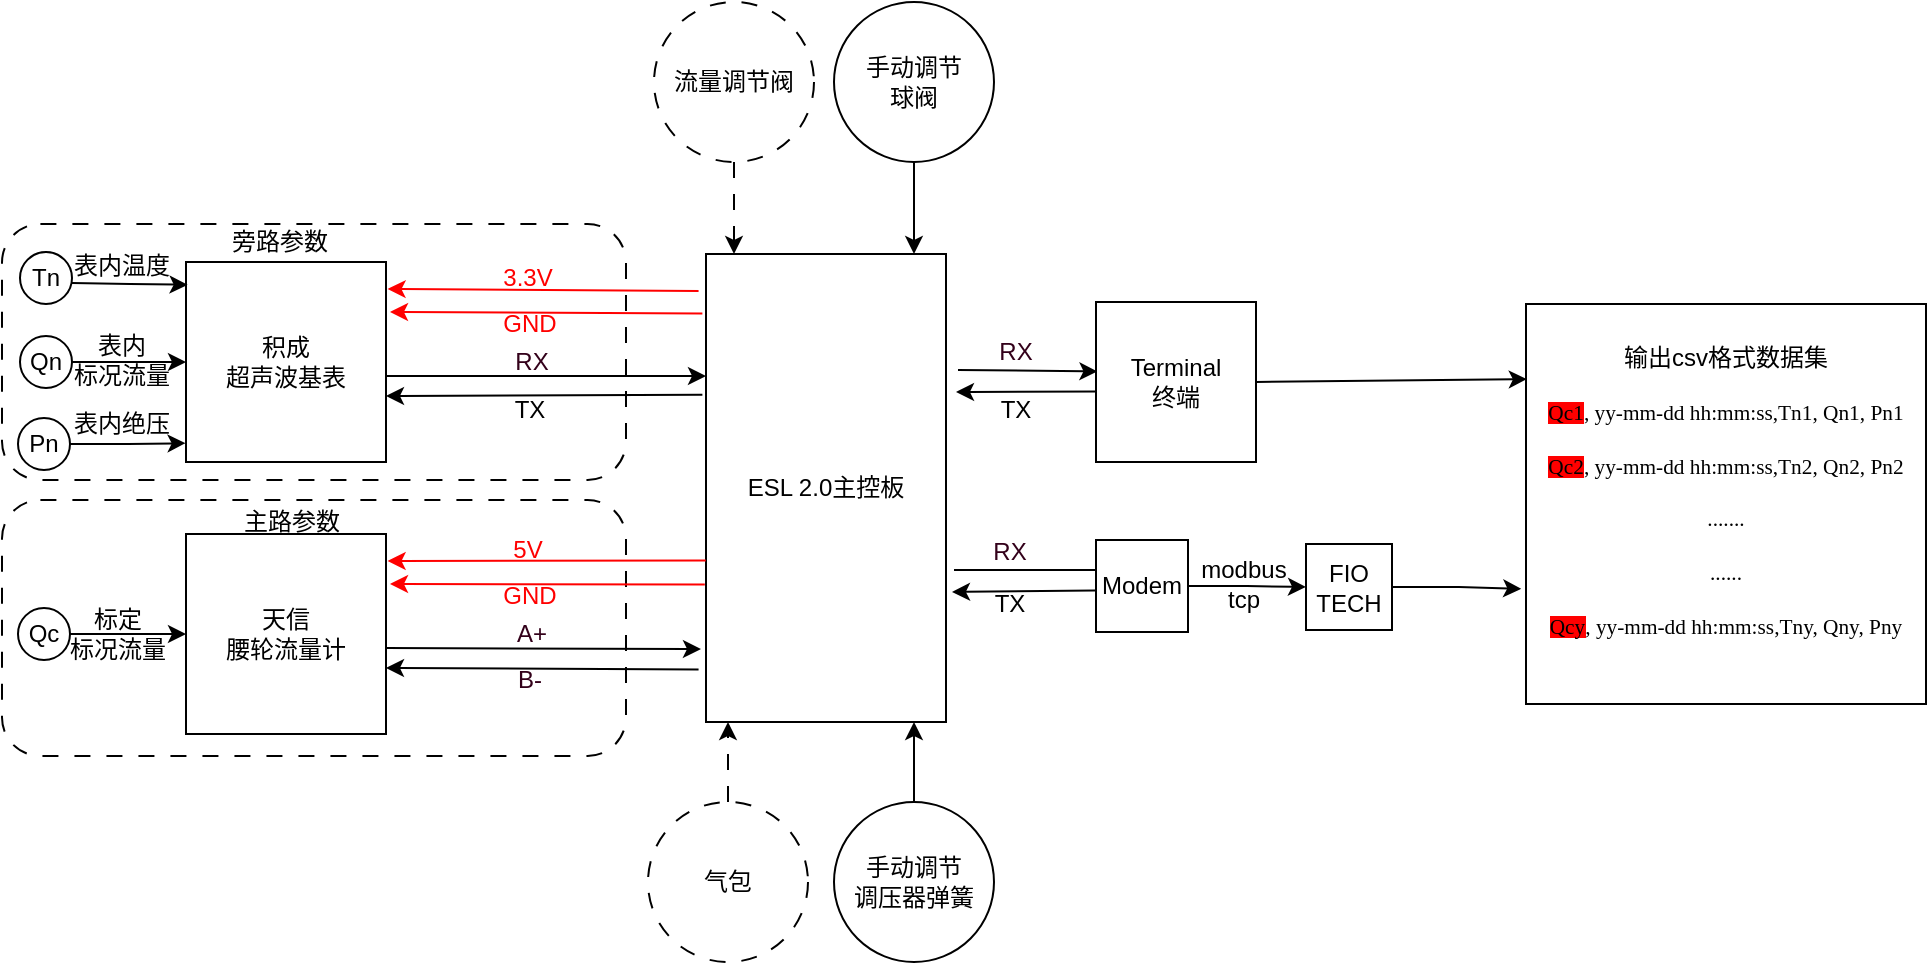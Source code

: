 <mxfile version="26.1.1">
  <diagram name="第 1 页" id="oSzv-MNwIdyoCOyah9a0">
    <mxGraphModel dx="680" dy="474" grid="1" gridSize="10" guides="1" tooltips="1" connect="1" arrows="1" fold="1" page="1" pageScale="1" pageWidth="827" pageHeight="1169" math="0" shadow="0">
      <root>
        <mxCell id="0" />
        <mxCell id="1" parent="0" />
        <mxCell id="xc5HwtYUv8VB5vv1GFga-48" value="" style="rounded=1;whiteSpace=wrap;html=1;dashed=1;dashPattern=8 8;" vertex="1" parent="1">
          <mxGeometry x="18" y="269" width="312" height="128" as="geometry" />
        </mxCell>
        <mxCell id="xc5HwtYUv8VB5vv1GFga-47" value="" style="rounded=1;whiteSpace=wrap;html=1;dashed=1;dashPattern=8 8;" vertex="1" parent="1">
          <mxGeometry x="18" y="131" width="312" height="128" as="geometry" />
        </mxCell>
        <mxCell id="xc5HwtYUv8VB5vv1GFga-1" value="ESL 2.0主控板" style="rounded=0;whiteSpace=wrap;html=1;" vertex="1" parent="1">
          <mxGeometry x="370" y="146" width="120" height="234" as="geometry" />
        </mxCell>
        <mxCell id="xc5HwtYUv8VB5vv1GFga-3" value="&lt;div&gt;积成&lt;/div&gt;超声波基表" style="whiteSpace=wrap;html=1;aspect=fixed;" vertex="1" parent="1">
          <mxGeometry x="110" y="150" width="100" height="100" as="geometry" />
        </mxCell>
        <mxCell id="xc5HwtYUv8VB5vv1GFga-4" value="" style="endArrow=classic;html=1;rounded=0;entryX=1.008;entryY=0.135;entryDx=0;entryDy=0;entryPerimeter=0;strokeColor=#FF0000;exitX=-0.031;exitY=0.079;exitDx=0;exitDy=0;exitPerimeter=0;" edge="1" parent="1" source="xc5HwtYUv8VB5vv1GFga-1" target="xc5HwtYUv8VB5vv1GFga-3">
          <mxGeometry width="50" height="50" relative="1" as="geometry">
            <mxPoint x="320" y="164" as="sourcePoint" />
            <mxPoint x="211" y="156.767" as="targetPoint" />
          </mxGeometry>
        </mxCell>
        <mxCell id="xc5HwtYUv8VB5vv1GFga-5" value="" style="endArrow=classic;html=1;rounded=0;exitX=0.993;exitY=0.455;exitDx=0;exitDy=0;exitPerimeter=0;" edge="1" parent="1">
          <mxGeometry width="50" height="50" relative="1" as="geometry">
            <mxPoint x="210.003" y="206.995" as="sourcePoint" />
            <mxPoint x="370" y="207" as="targetPoint" />
          </mxGeometry>
        </mxCell>
        <mxCell id="xc5HwtYUv8VB5vv1GFga-6" value="" style="endArrow=classic;html=1;rounded=0;entryX=1.012;entryY=0.579;entryDx=0;entryDy=0;entryPerimeter=0;exitX=-0.015;exitY=0.301;exitDx=0;exitDy=0;exitPerimeter=0;" edge="1" parent="1" source="xc5HwtYUv8VB5vv1GFga-1">
          <mxGeometry width="50" height="50" relative="1" as="geometry">
            <mxPoint x="320" y="217" as="sourcePoint" />
            <mxPoint x="210.002" y="216.999" as="targetPoint" />
          </mxGeometry>
        </mxCell>
        <mxCell id="xc5HwtYUv8VB5vv1GFga-8" value="" style="endArrow=classic;html=1;rounded=0;entryX=1.008;entryY=0.135;entryDx=0;entryDy=0;entryPerimeter=0;strokeColor=#FF0000;exitX=-0.015;exitY=0.127;exitDx=0;exitDy=0;exitPerimeter=0;" edge="1" parent="1" source="xc5HwtYUv8VB5vv1GFga-1">
          <mxGeometry width="50" height="50" relative="1" as="geometry">
            <mxPoint x="320" y="175" as="sourcePoint" />
            <mxPoint x="212" y="175" as="targetPoint" />
          </mxGeometry>
        </mxCell>
        <mxCell id="xc5HwtYUv8VB5vv1GFga-9" value="3.3V" style="text;strokeColor=none;align=center;fillColor=none;html=1;verticalAlign=middle;whiteSpace=wrap;rounded=0;fontColor=#FF0000;" vertex="1" parent="1">
          <mxGeometry x="266" y="153" width="30" height="10" as="geometry" />
        </mxCell>
        <mxCell id="xc5HwtYUv8VB5vv1GFga-10" value="GND" style="text;strokeColor=none;align=center;fillColor=none;html=1;verticalAlign=middle;whiteSpace=wrap;rounded=0;fontColor=#FF0000;" vertex="1" parent="1">
          <mxGeometry x="267" y="176" width="30" height="10" as="geometry" />
        </mxCell>
        <mxCell id="xc5HwtYUv8VB5vv1GFga-15" value="RX" style="text;strokeColor=none;align=center;fillColor=none;html=1;verticalAlign=middle;whiteSpace=wrap;rounded=0;fontColor=#33001A;" vertex="1" parent="1">
          <mxGeometry x="268" y="195" width="30" height="10" as="geometry" />
        </mxCell>
        <mxCell id="xc5HwtYUv8VB5vv1GFga-16" value="TX" style="text;strokeColor=none;align=center;fillColor=none;html=1;verticalAlign=middle;whiteSpace=wrap;rounded=0;fontColor=#000000;" vertex="1" parent="1">
          <mxGeometry x="267" y="220" width="30" height="8" as="geometry" />
        </mxCell>
        <mxCell id="xc5HwtYUv8VB5vv1GFga-17" value="&lt;div&gt;天信&lt;/div&gt;&lt;div&gt;腰轮流量计&lt;/div&gt;" style="whiteSpace=wrap;html=1;aspect=fixed;" vertex="1" parent="1">
          <mxGeometry x="110" y="286" width="100" height="100" as="geometry" />
        </mxCell>
        <mxCell id="xc5HwtYUv8VB5vv1GFga-18" value="" style="endArrow=classic;html=1;rounded=0;entryX=1.008;entryY=0.135;entryDx=0;entryDy=0;entryPerimeter=0;strokeColor=#FF0000;exitX=-0.001;exitY=0.655;exitDx=0;exitDy=0;exitPerimeter=0;" edge="1" parent="1" target="xc5HwtYUv8VB5vv1GFga-17" source="xc5HwtYUv8VB5vv1GFga-1">
          <mxGeometry width="50" height="50" relative="1" as="geometry">
            <mxPoint x="320" y="300" as="sourcePoint" />
            <mxPoint x="211" y="292.767" as="targetPoint" />
          </mxGeometry>
        </mxCell>
        <mxCell id="xc5HwtYUv8VB5vv1GFga-19" value="" style="endArrow=classic;html=1;rounded=0;exitX=0.993;exitY=0.455;exitDx=0;exitDy=0;exitPerimeter=0;entryX=-0.021;entryY=0.844;entryDx=0;entryDy=0;entryPerimeter=0;" edge="1" parent="1" target="xc5HwtYUv8VB5vv1GFga-1">
          <mxGeometry width="50" height="50" relative="1" as="geometry">
            <mxPoint x="210.003" y="342.995" as="sourcePoint" />
            <mxPoint x="320" y="343" as="targetPoint" />
          </mxGeometry>
        </mxCell>
        <mxCell id="xc5HwtYUv8VB5vv1GFga-20" value="" style="endArrow=classic;html=1;rounded=0;entryX=1.012;entryY=0.579;entryDx=0;entryDy=0;entryPerimeter=0;exitX=-0.031;exitY=0.888;exitDx=0;exitDy=0;exitPerimeter=0;" edge="1" parent="1" source="xc5HwtYUv8VB5vv1GFga-1">
          <mxGeometry width="50" height="50" relative="1" as="geometry">
            <mxPoint x="320" y="350" as="sourcePoint" />
            <mxPoint x="210.002" y="352.999" as="targetPoint" />
          </mxGeometry>
        </mxCell>
        <mxCell id="xc5HwtYUv8VB5vv1GFga-21" value="" style="endArrow=classic;html=1;rounded=0;entryX=1.008;entryY=0.135;entryDx=0;entryDy=0;entryPerimeter=0;strokeColor=#FF0000;exitX=-0.005;exitY=0.706;exitDx=0;exitDy=0;exitPerimeter=0;" edge="1" parent="1" source="xc5HwtYUv8VB5vv1GFga-1">
          <mxGeometry width="50" height="50" relative="1" as="geometry">
            <mxPoint x="320" y="311" as="sourcePoint" />
            <mxPoint x="212" y="311" as="targetPoint" />
          </mxGeometry>
        </mxCell>
        <mxCell id="xc5HwtYUv8VB5vv1GFga-22" value="5V" style="text;strokeColor=none;align=center;fillColor=none;html=1;verticalAlign=middle;whiteSpace=wrap;rounded=0;fontColor=#FF0000;" vertex="1" parent="1">
          <mxGeometry x="266" y="289" width="30" height="10" as="geometry" />
        </mxCell>
        <mxCell id="xc5HwtYUv8VB5vv1GFga-23" value="GND" style="text;strokeColor=none;align=center;fillColor=none;html=1;verticalAlign=middle;whiteSpace=wrap;rounded=0;fontColor=#FF0000;" vertex="1" parent="1">
          <mxGeometry x="267" y="312" width="30" height="10" as="geometry" />
        </mxCell>
        <mxCell id="xc5HwtYUv8VB5vv1GFga-24" value="A+" style="text;strokeColor=none;align=center;fillColor=none;html=1;verticalAlign=middle;whiteSpace=wrap;rounded=0;fontColor=#33001A;" vertex="1" parent="1">
          <mxGeometry x="268" y="331" width="30" height="10" as="geometry" />
        </mxCell>
        <mxCell id="xc5HwtYUv8VB5vv1GFga-25" value="B-" style="text;strokeColor=none;align=center;fillColor=none;html=1;verticalAlign=middle;whiteSpace=wrap;rounded=0;fontColor=#33001A;" vertex="1" parent="1">
          <mxGeometry x="267" y="354" width="30" height="10" as="geometry" />
        </mxCell>
        <mxCell id="xc5HwtYUv8VB5vv1GFga-29" value="Pn" style="ellipse;whiteSpace=wrap;html=1;aspect=fixed;" vertex="1" parent="1">
          <mxGeometry x="26" y="228" width="26" height="26" as="geometry" />
        </mxCell>
        <mxCell id="xc5HwtYUv8VB5vv1GFga-30" value="" style="endArrow=classic;html=1;rounded=0;entryX=0;entryY=0.5;entryDx=0;entryDy=0;exitX=1;exitY=0.5;exitDx=0;exitDy=0;" edge="1" parent="1" source="xc5HwtYUv8VB5vv1GFga-32" target="xc5HwtYUv8VB5vv1GFga-3">
          <mxGeometry width="50" height="50" relative="1" as="geometry">
            <mxPoint x="60" y="200" as="sourcePoint" />
            <mxPoint x="110" y="153" as="targetPoint" />
          </mxGeometry>
        </mxCell>
        <mxCell id="xc5HwtYUv8VB5vv1GFga-31" style="edgeStyle=orthogonalEdgeStyle;rounded=0;orthogonalLoop=1;jettySize=auto;html=1;entryX=0.008;entryY=0.114;entryDx=0;entryDy=0;entryPerimeter=0;" edge="1" parent="1" target="xc5HwtYUv8VB5vv1GFga-3">
          <mxGeometry relative="1" as="geometry">
            <mxPoint x="53.0" y="160.5" as="sourcePoint" />
          </mxGeometry>
        </mxCell>
        <mxCell id="xc5HwtYUv8VB5vv1GFga-32" value="Qn" style="ellipse;whiteSpace=wrap;html=1;aspect=fixed;" vertex="1" parent="1">
          <mxGeometry x="27" y="187" width="26" height="26" as="geometry" />
        </mxCell>
        <mxCell id="xc5HwtYUv8VB5vv1GFga-33" value="Tn" style="ellipse;whiteSpace=wrap;html=1;aspect=fixed;" vertex="1" parent="1">
          <mxGeometry x="27" y="145" width="26" height="26" as="geometry" />
        </mxCell>
        <mxCell id="xc5HwtYUv8VB5vv1GFga-34" style="edgeStyle=orthogonalEdgeStyle;rounded=0;orthogonalLoop=1;jettySize=auto;html=1;entryX=-0.002;entryY=0.906;entryDx=0;entryDy=0;entryPerimeter=0;" edge="1" parent="1" source="xc5HwtYUv8VB5vv1GFga-29" target="xc5HwtYUv8VB5vv1GFga-3">
          <mxGeometry relative="1" as="geometry" />
        </mxCell>
        <mxCell id="xc5HwtYUv8VB5vv1GFga-37" style="edgeStyle=orthogonalEdgeStyle;rounded=0;orthogonalLoop=1;jettySize=auto;html=1;entryX=0;entryY=0.5;entryDx=0;entryDy=0;" edge="1" parent="1" source="xc5HwtYUv8VB5vv1GFga-35" target="xc5HwtYUv8VB5vv1GFga-17">
          <mxGeometry relative="1" as="geometry" />
        </mxCell>
        <mxCell id="xc5HwtYUv8VB5vv1GFga-35" value="Qc" style="ellipse;whiteSpace=wrap;html=1;aspect=fixed;" vertex="1" parent="1">
          <mxGeometry x="26" y="323" width="26" height="26" as="geometry" />
        </mxCell>
        <mxCell id="xc5HwtYUv8VB5vv1GFga-39" value="表内绝压" style="text;strokeColor=none;align=center;fillColor=none;html=1;verticalAlign=middle;whiteSpace=wrap;rounded=0;" vertex="1" parent="1">
          <mxGeometry x="53" y="221" width="50" height="20" as="geometry" />
        </mxCell>
        <mxCell id="xc5HwtYUv8VB5vv1GFga-40" value="表内&lt;div&gt;标况流量&lt;/div&gt;" style="text;strokeColor=none;align=center;fillColor=none;html=1;verticalAlign=middle;whiteSpace=wrap;rounded=0;" vertex="1" parent="1">
          <mxGeometry x="53" y="189" width="50" height="20" as="geometry" />
        </mxCell>
        <mxCell id="xc5HwtYUv8VB5vv1GFga-42" value="表内温度" style="text;strokeColor=none;align=center;fillColor=none;html=1;verticalAlign=middle;whiteSpace=wrap;rounded=0;" vertex="1" parent="1">
          <mxGeometry x="53" y="142" width="50" height="20" as="geometry" />
        </mxCell>
        <mxCell id="xc5HwtYUv8VB5vv1GFga-46" value="标定&lt;br&gt;&lt;div&gt;标况流量&lt;/div&gt;" style="text;strokeColor=none;align=center;fillColor=none;html=1;verticalAlign=middle;whiteSpace=wrap;rounded=0;" vertex="1" parent="1">
          <mxGeometry x="51" y="326" width="50" height="20" as="geometry" />
        </mxCell>
        <mxCell id="xc5HwtYUv8VB5vv1GFga-49" value="旁路参数" style="text;strokeColor=none;align=center;fillColor=none;html=1;verticalAlign=middle;whiteSpace=wrap;rounded=0;" vertex="1" parent="1">
          <mxGeometry x="132" y="130" width="50" height="20" as="geometry" />
        </mxCell>
        <mxCell id="xc5HwtYUv8VB5vv1GFga-51" value="主路参数" style="text;strokeColor=none;align=center;fillColor=none;html=1;verticalAlign=middle;whiteSpace=wrap;rounded=0;" vertex="1" parent="1">
          <mxGeometry x="138" y="270" width="50" height="20" as="geometry" />
        </mxCell>
        <mxCell id="xc5HwtYUv8VB5vv1GFga-52" value="" style="endArrow=classic;html=1;rounded=0;entryX=1.012;entryY=0.579;entryDx=0;entryDy=0;entryPerimeter=0;exitX=0.015;exitY=0.559;exitDx=0;exitDy=0;exitPerimeter=0;" edge="1" parent="1" source="xc5HwtYUv8VB5vv1GFga-63">
          <mxGeometry width="50" height="50" relative="1" as="geometry">
            <mxPoint x="570" y="215" as="sourcePoint" />
            <mxPoint x="495.002" y="214.999" as="targetPoint" />
          </mxGeometry>
        </mxCell>
        <mxCell id="xc5HwtYUv8VB5vv1GFga-53" value="RX" style="text;strokeColor=none;align=center;fillColor=none;html=1;verticalAlign=middle;whiteSpace=wrap;rounded=0;fontColor=#33001A;" vertex="1" parent="1">
          <mxGeometry x="510" y="190" width="30" height="10" as="geometry" />
        </mxCell>
        <mxCell id="xc5HwtYUv8VB5vv1GFga-54" value="TX" style="text;strokeColor=none;align=center;fillColor=none;html=1;verticalAlign=middle;whiteSpace=wrap;rounded=0;fontColor=#000000;" vertex="1" parent="1">
          <mxGeometry x="510" y="220" width="30" height="8" as="geometry" />
        </mxCell>
        <mxCell id="xc5HwtYUv8VB5vv1GFga-57" value="" style="endArrow=classic;html=1;rounded=0;exitX=0.993;exitY=0.455;exitDx=0;exitDy=0;exitPerimeter=0;" edge="1" parent="1" source="xc5HwtYUv8VB5vv1GFga-63">
          <mxGeometry width="50" height="50" relative="1" as="geometry">
            <mxPoint x="496.003" y="203.995" as="sourcePoint" />
            <mxPoint x="570" y="204" as="targetPoint" />
          </mxGeometry>
        </mxCell>
        <mxCell id="xc5HwtYUv8VB5vv1GFga-58" value="" style="endArrow=classic;html=1;rounded=0;entryX=1.012;entryY=0.579;entryDx=0;entryDy=0;entryPerimeter=0;" edge="1" parent="1">
          <mxGeometry width="50" height="50" relative="1" as="geometry">
            <mxPoint x="590" y="314" as="sourcePoint" />
            <mxPoint x="493.002" y="314.999" as="targetPoint" />
          </mxGeometry>
        </mxCell>
        <mxCell id="xc5HwtYUv8VB5vv1GFga-59" value="RX" style="text;strokeColor=none;align=center;fillColor=none;html=1;verticalAlign=middle;whiteSpace=wrap;rounded=0;fontColor=#33001A;" vertex="1" parent="1">
          <mxGeometry x="507" y="290" width="30" height="10" as="geometry" />
        </mxCell>
        <mxCell id="xc5HwtYUv8VB5vv1GFga-60" value="TX" style="text;strokeColor=none;align=center;fillColor=none;html=1;verticalAlign=middle;whiteSpace=wrap;rounded=0;fontColor=#000000;" vertex="1" parent="1">
          <mxGeometry x="507" y="317" width="30" height="8" as="geometry" />
        </mxCell>
        <mxCell id="xc5HwtYUv8VB5vv1GFga-61" value="" style="endArrow=classic;html=1;rounded=0;exitX=0.993;exitY=0.455;exitDx=0;exitDy=0;exitPerimeter=0;" edge="1" parent="1">
          <mxGeometry width="50" height="50" relative="1" as="geometry">
            <mxPoint x="494.003" y="303.995" as="sourcePoint" />
            <mxPoint x="590" y="304" as="targetPoint" />
          </mxGeometry>
        </mxCell>
        <mxCell id="xc5HwtYUv8VB5vv1GFga-79" style="edgeStyle=orthogonalEdgeStyle;rounded=0;orthogonalLoop=1;jettySize=auto;html=1;entryX=0;entryY=0.5;entryDx=0;entryDy=0;" edge="1" parent="1" source="xc5HwtYUv8VB5vv1GFga-62" target="xc5HwtYUv8VB5vv1GFga-64">
          <mxGeometry relative="1" as="geometry" />
        </mxCell>
        <mxCell id="xc5HwtYUv8VB5vv1GFga-62" value="Modem" style="whiteSpace=wrap;html=1;aspect=fixed;" vertex="1" parent="1">
          <mxGeometry x="565" y="289" width="46" height="46" as="geometry" />
        </mxCell>
        <mxCell id="xc5HwtYUv8VB5vv1GFga-64" value="FIO TECH" style="whiteSpace=wrap;html=1;aspect=fixed;" vertex="1" parent="1">
          <mxGeometry x="670" y="291" width="43" height="43" as="geometry" />
        </mxCell>
        <mxCell id="xc5HwtYUv8VB5vv1GFga-73" value="" style="endArrow=classic;html=1;rounded=0;exitX=0.993;exitY=0.455;exitDx=0;exitDy=0;exitPerimeter=0;entryX=0.009;entryY=0.434;entryDx=0;entryDy=0;entryPerimeter=0;" edge="1" parent="1" target="xc5HwtYUv8VB5vv1GFga-63">
          <mxGeometry width="50" height="50" relative="1" as="geometry">
            <mxPoint x="496.003" y="203.995" as="sourcePoint" />
            <mxPoint x="570" y="204" as="targetPoint" />
          </mxGeometry>
        </mxCell>
        <mxCell id="xc5HwtYUv8VB5vv1GFga-63" value="Terminal&lt;div&gt;终端&lt;/div&gt;" style="whiteSpace=wrap;html=1;aspect=fixed;" vertex="1" parent="1">
          <mxGeometry x="565" y="170" width="80" height="80" as="geometry" />
        </mxCell>
        <mxCell id="xc5HwtYUv8VB5vv1GFga-74" value="输出csv格式数据集&lt;div&gt;&lt;p class=&quot;MsoNormal&quot;&gt;&lt;span style=&quot;font-family: 宋体; font-size: 8pt; background: rgb(255, 0, 0);&quot;&gt;&lt;font face=&quot;Times New Roman&quot;&gt;Qc1&lt;/font&gt;&lt;/span&gt;&lt;span style=&quot;font-size: 8pt;&quot;&gt;&lt;font style=&quot;font-family: 宋体;&quot; face=&quot;Times New Roman&quot;&gt;, yy-mm-dd hh:mm:ss,&lt;/font&gt;&lt;font style=&quot;font-family: 宋体;&quot; face=&quot;Times New Roman&quot;&gt;Tn1, Qn1, Pn1&lt;/font&gt;&lt;/span&gt;&lt;/p&gt;&lt;p class=&quot;MsoNormal&quot;&gt;&lt;span style=&quot;font-family: 宋体; font-size: 8pt; background: rgb(255, 0, 0);&quot;&gt;&lt;font face=&quot;Times New Roman&quot;&gt;Qc2&lt;/font&gt;&lt;/span&gt;&lt;span style=&quot;font-size: 8pt;&quot;&gt;&lt;font style=&quot;font-family: 宋体;&quot; face=&quot;Times New Roman&quot;&gt;, yy-mm-dd hh:mm:ss&lt;/font&gt;&lt;font face=&quot;宋体&quot; style=&quot;&quot;&gt;,&lt;/font&gt;&lt;font style=&quot;font-family: 宋体;&quot; face=&quot;Times New Roman&quot;&gt;Tn2, Qn2, Pn2&lt;/font&gt;&lt;/span&gt;&lt;/p&gt;&lt;p class=&quot;MsoNormal&quot;&gt;&lt;span style=&quot;mso-spacerun:&#39;yes&#39;;font-family:宋体;mso-ascii-font-family:&#39;Times New Roman&#39;;&lt;br/&gt;mso-hansi-font-family:&#39;Times New Roman&#39;;mso-bidi-font-family:&#39;Times New Roman&#39;;font-size:8.0pt;&lt;br/&gt;mso-font-kerning:1.0pt;&quot;&gt;&lt;font face=&quot;Times New Roman&quot;&gt;.......&lt;/font&gt;&lt;/span&gt;&lt;span style=&quot;mso-spacerun:&#39;yes&#39;;font-family:宋体;mso-ascii-font-family:&#39;Times New Roman&#39;;&lt;br/&gt;mso-hansi-font-family:&#39;Times New Roman&#39;;mso-bidi-font-family:&#39;Times New Roman&#39;;font-size:8.0pt;&lt;br/&gt;mso-font-kerning:1.0pt;&quot;&gt;&lt;/span&gt;&lt;/p&gt;&lt;p class=&quot;MsoNormal&quot;&gt;&lt;span style=&quot;mso-spacerun:&#39;yes&#39;;font-family:宋体;mso-ascii-font-family:&#39;Times New Roman&#39;;&lt;br/&gt;mso-hansi-font-family:&#39;Times New Roman&#39;;mso-bidi-font-family:&#39;Times New Roman&#39;;font-size:8.0pt;&lt;br/&gt;mso-font-kerning:1.0pt;&quot;&gt;&lt;font face=&quot;Times New Roman&quot;&gt;......&lt;/font&gt;&lt;/span&gt;&lt;span style=&quot;mso-spacerun:&#39;yes&#39;;font-family:宋体;mso-ascii-font-family:&#39;Times New Roman&#39;;&lt;br/&gt;mso-hansi-font-family:&#39;Times New Roman&#39;;mso-bidi-font-family:&#39;Times New Roman&#39;;font-size:8.0pt;&lt;br/&gt;mso-font-kerning:1.0pt;&quot;&gt;&lt;/span&gt;&lt;/p&gt;&lt;p class=&quot;MsoNormal&quot;&gt;&lt;span style=&quot;font-family: 宋体; font-size: 8pt; background: rgb(255, 0, 0);&quot;&gt;&lt;font face=&quot;Times New Roman&quot;&gt;Qcy&lt;/font&gt;&lt;/span&gt;&lt;span style=&quot;font-size: 8pt;&quot;&gt;&lt;font style=&quot;font-family: 宋体;&quot; face=&quot;Times New Roman&quot;&gt;, yy-mm-dd hh:mm:ss&lt;/font&gt;&lt;font face=&quot;宋体&quot; style=&quot;&quot;&gt;,&lt;/font&gt;&lt;font style=&quot;font-family: 宋体;&quot; face=&quot;Times New Roman&quot;&gt;Tny, Qny, Pny&lt;/font&gt;&lt;/span&gt;&lt;/p&gt;&lt;/div&gt;" style="whiteSpace=wrap;html=1;aspect=fixed;" vertex="1" parent="1">
          <mxGeometry x="780" y="171" width="200" height="200" as="geometry" />
        </mxCell>
        <mxCell id="xc5HwtYUv8VB5vv1GFga-77" value="" style="endArrow=classic;html=1;rounded=0;entryX=0.002;entryY=0.188;entryDx=0;entryDy=0;entryPerimeter=0;exitX=1;exitY=0.5;exitDx=0;exitDy=0;" edge="1" parent="1" source="xc5HwtYUv8VB5vv1GFga-63" target="xc5HwtYUv8VB5vv1GFga-74">
          <mxGeometry width="50" height="50" relative="1" as="geometry">
            <mxPoint x="570" y="320" as="sourcePoint" />
            <mxPoint x="620" y="270" as="targetPoint" />
          </mxGeometry>
        </mxCell>
        <mxCell id="xc5HwtYUv8VB5vv1GFga-80" style="edgeStyle=orthogonalEdgeStyle;rounded=0;orthogonalLoop=1;jettySize=auto;html=1;entryX=-0.012;entryY=0.712;entryDx=0;entryDy=0;entryPerimeter=0;" edge="1" parent="1" source="xc5HwtYUv8VB5vv1GFga-64" target="xc5HwtYUv8VB5vv1GFga-74">
          <mxGeometry relative="1" as="geometry" />
        </mxCell>
        <mxCell id="xc5HwtYUv8VB5vv1GFga-81" value="modbus&lt;div&gt;tcp&lt;/div&gt;" style="text;strokeColor=none;align=center;fillColor=none;html=1;verticalAlign=middle;whiteSpace=wrap;rounded=0;" vertex="1" parent="1">
          <mxGeometry x="609" y="296" width="60" height="30" as="geometry" />
        </mxCell>
        <mxCell id="xc5HwtYUv8VB5vv1GFga-85" style="edgeStyle=orthogonalEdgeStyle;rounded=0;orthogonalLoop=1;jettySize=auto;html=1;entryX=0.5;entryY=1;entryDx=0;entryDy=0;dashed=1;dashPattern=8 8;" edge="1" parent="1" source="xc5HwtYUv8VB5vv1GFga-82">
          <mxGeometry relative="1" as="geometry">
            <mxPoint x="381" y="380" as="targetPoint" />
          </mxGeometry>
        </mxCell>
        <mxCell id="xc5HwtYUv8VB5vv1GFga-82" value="气包" style="ellipse;whiteSpace=wrap;html=1;aspect=fixed;dashed=1;dashPattern=8 8;" vertex="1" parent="1">
          <mxGeometry x="341" y="420" width="80" height="80" as="geometry" />
        </mxCell>
        <mxCell id="xc5HwtYUv8VB5vv1GFga-84" style="edgeStyle=orthogonalEdgeStyle;rounded=0;orthogonalLoop=1;jettySize=auto;html=1;entryX=0.5;entryY=0;entryDx=0;entryDy=0;dashed=1;dashPattern=8 8;" edge="1" parent="1" source="xc5HwtYUv8VB5vv1GFga-83">
          <mxGeometry relative="1" as="geometry">
            <mxPoint x="384" y="146" as="targetPoint" />
          </mxGeometry>
        </mxCell>
        <mxCell id="xc5HwtYUv8VB5vv1GFga-83" value="流量调节阀" style="ellipse;whiteSpace=wrap;html=1;aspect=fixed;dashed=1;dashPattern=8 8;" vertex="1" parent="1">
          <mxGeometry x="344" y="20" width="80" height="80" as="geometry" />
        </mxCell>
        <mxCell id="xc5HwtYUv8VB5vv1GFga-88" style="edgeStyle=orthogonalEdgeStyle;rounded=0;orthogonalLoop=1;jettySize=auto;html=1;entryX=0.5;entryY=0;entryDx=0;entryDy=0;" edge="1" parent="1" source="xc5HwtYUv8VB5vv1GFga-89">
          <mxGeometry relative="1" as="geometry">
            <mxPoint x="474" y="146" as="targetPoint" />
          </mxGeometry>
        </mxCell>
        <mxCell id="xc5HwtYUv8VB5vv1GFga-89" value="手动调节&lt;div&gt;球阀&lt;/div&gt;" style="ellipse;whiteSpace=wrap;html=1;aspect=fixed;" vertex="1" parent="1">
          <mxGeometry x="434" y="20" width="80" height="80" as="geometry" />
        </mxCell>
        <mxCell id="xc5HwtYUv8VB5vv1GFga-92" style="edgeStyle=orthogonalEdgeStyle;rounded=0;orthogonalLoop=1;jettySize=auto;html=1;entryX=0.5;entryY=1;entryDx=0;entryDy=0;" edge="1" parent="1" source="xc5HwtYUv8VB5vv1GFga-93">
          <mxGeometry relative="1" as="geometry">
            <mxPoint x="474" y="380" as="targetPoint" />
          </mxGeometry>
        </mxCell>
        <mxCell id="xc5HwtYUv8VB5vv1GFga-93" value="手动调节&lt;div&gt;调压器弹簧&lt;/div&gt;" style="ellipse;whiteSpace=wrap;html=1;aspect=fixed;" vertex="1" parent="1">
          <mxGeometry x="434" y="420" width="80" height="80" as="geometry" />
        </mxCell>
      </root>
    </mxGraphModel>
  </diagram>
</mxfile>
